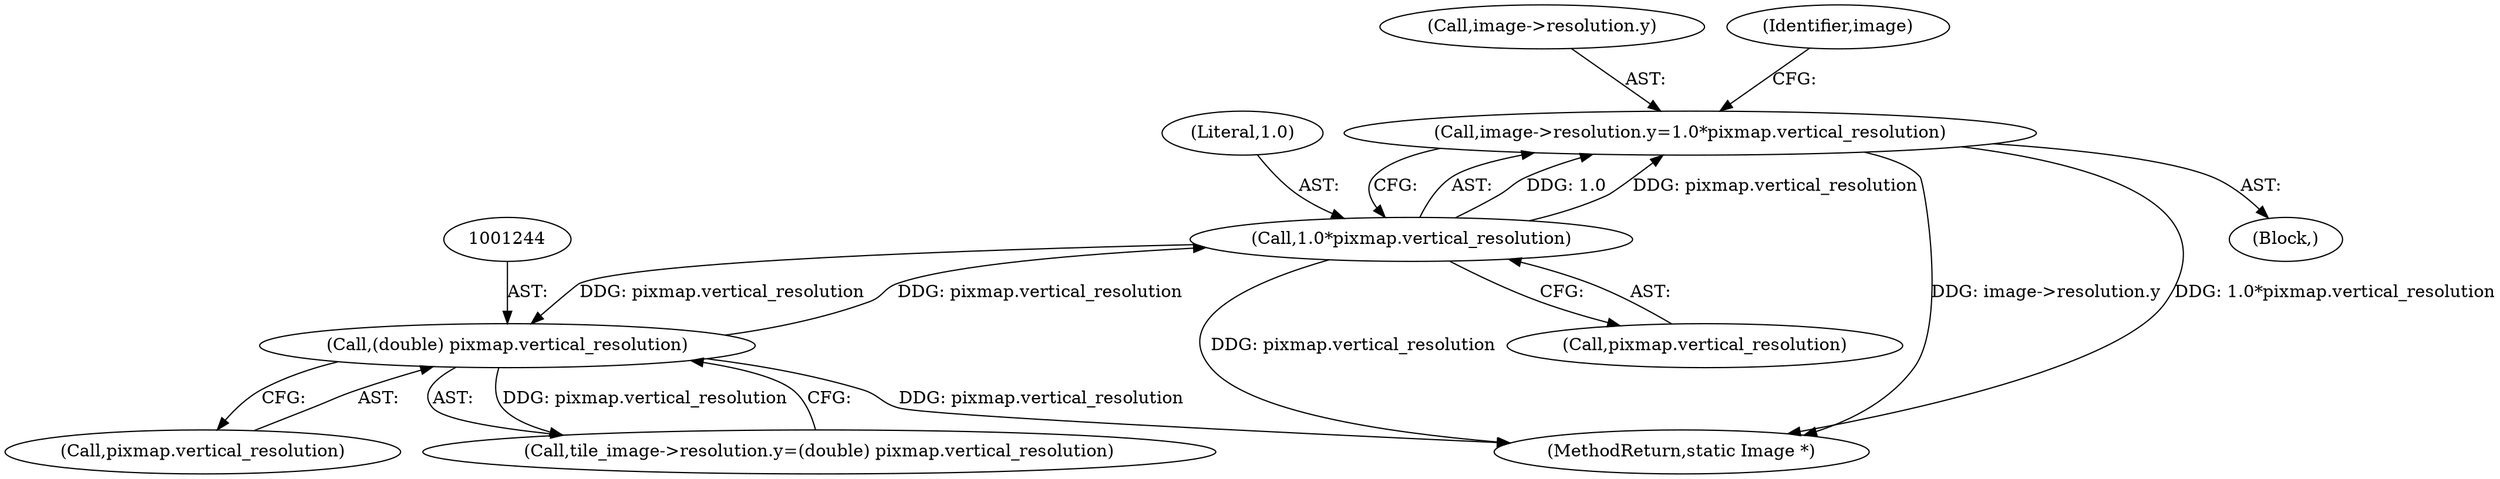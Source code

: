 digraph "0_ImageMagick_6b6bff054d569a77973f2140c0e86366e6168a6c_1@pointer" {
"1000865" [label="(Call,image->resolution.y=1.0*pixmap.vertical_resolution)"];
"1000871" [label="(Call,1.0*pixmap.vertical_resolution)"];
"1001243" [label="(Call,(double) pixmap.vertical_resolution)"];
"1002575" [label="(MethodReturn,static Image *)"];
"1000865" [label="(Call,image->resolution.y=1.0*pixmap.vertical_resolution)"];
"1001245" [label="(Call,pixmap.vertical_resolution)"];
"1000871" [label="(Call,1.0*pixmap.vertical_resolution)"];
"1000768" [label="(Block,)"];
"1000866" [label="(Call,image->resolution.y)"];
"1000878" [label="(Identifier,image)"];
"1000872" [label="(Literal,1.0)"];
"1001237" [label="(Call,tile_image->resolution.y=(double) pixmap.vertical_resolution)"];
"1001243" [label="(Call,(double) pixmap.vertical_resolution)"];
"1000873" [label="(Call,pixmap.vertical_resolution)"];
"1000865" -> "1000768"  [label="AST: "];
"1000865" -> "1000871"  [label="CFG: "];
"1000866" -> "1000865"  [label="AST: "];
"1000871" -> "1000865"  [label="AST: "];
"1000878" -> "1000865"  [label="CFG: "];
"1000865" -> "1002575"  [label="DDG: image->resolution.y"];
"1000865" -> "1002575"  [label="DDG: 1.0*pixmap.vertical_resolution"];
"1000871" -> "1000865"  [label="DDG: 1.0"];
"1000871" -> "1000865"  [label="DDG: pixmap.vertical_resolution"];
"1000871" -> "1000873"  [label="CFG: "];
"1000872" -> "1000871"  [label="AST: "];
"1000873" -> "1000871"  [label="AST: "];
"1000871" -> "1002575"  [label="DDG: pixmap.vertical_resolution"];
"1001243" -> "1000871"  [label="DDG: pixmap.vertical_resolution"];
"1000871" -> "1001243"  [label="DDG: pixmap.vertical_resolution"];
"1001243" -> "1001237"  [label="AST: "];
"1001243" -> "1001245"  [label="CFG: "];
"1001244" -> "1001243"  [label="AST: "];
"1001245" -> "1001243"  [label="AST: "];
"1001237" -> "1001243"  [label="CFG: "];
"1001243" -> "1002575"  [label="DDG: pixmap.vertical_resolution"];
"1001243" -> "1001237"  [label="DDG: pixmap.vertical_resolution"];
}
